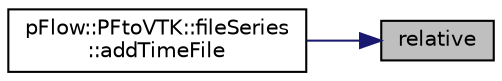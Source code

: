 digraph "relative"
{
 // LATEX_PDF_SIZE
  edge [fontname="Helvetica",fontsize="10",labelfontname="Helvetica",labelfontsize="10"];
  node [fontname="Helvetica",fontsize="10",shape=record];
  rankdir="RL";
  Node1 [label="relative",height=0.2,width=0.4,color="black", fillcolor="grey75", style="filled", fontcolor="black",tooltip="relative path of this this with respect to base"];
  Node1 -> Node2 [dir="back",color="midnightblue",fontsize="10",style="solid",fontname="Helvetica"];
  Node2 [label="pFlow::PFtoVTK::fileSeries\l::addTimeFile",height=0.2,width=0.4,color="black", fillcolor="white", style="filled",URL="$classpFlow_1_1PFtoVTK_1_1fileSeries.html#aa1573e81a962d37b2f97c621465aed70",tooltip=" "];
}
